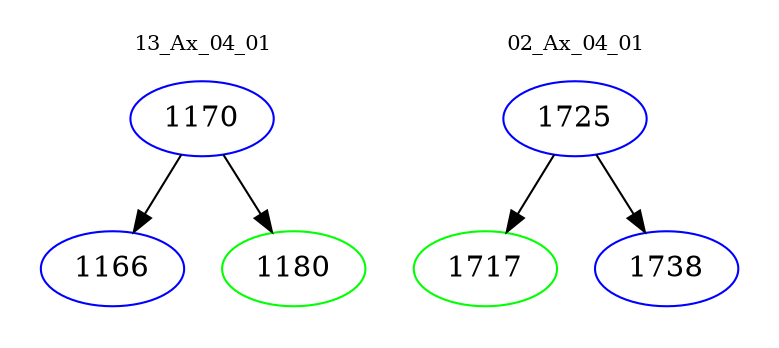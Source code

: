 digraph{
subgraph cluster_0 {
color = white
label = "13_Ax_04_01";
fontsize=10;
T0_1170 [label="1170", color="blue"]
T0_1170 -> T0_1166 [color="black"]
T0_1166 [label="1166", color="blue"]
T0_1170 -> T0_1180 [color="black"]
T0_1180 [label="1180", color="green"]
}
subgraph cluster_1 {
color = white
label = "02_Ax_04_01";
fontsize=10;
T1_1725 [label="1725", color="blue"]
T1_1725 -> T1_1717 [color="black"]
T1_1717 [label="1717", color="green"]
T1_1725 -> T1_1738 [color="black"]
T1_1738 [label="1738", color="blue"]
}
}
